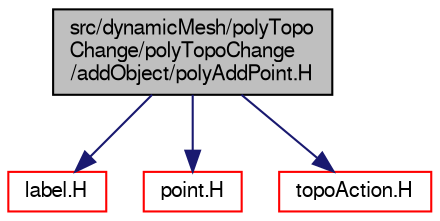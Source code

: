 digraph "src/dynamicMesh/polyTopoChange/polyTopoChange/addObject/polyAddPoint.H"
{
  bgcolor="transparent";
  edge [fontname="FreeSans",fontsize="10",labelfontname="FreeSans",labelfontsize="10"];
  node [fontname="FreeSans",fontsize="10",shape=record];
  Node1 [label="src/dynamicMesh/polyTopo\lChange/polyTopoChange\l/addObject/polyAddPoint.H",height=0.2,width=0.4,color="black", fillcolor="grey75", style="filled" fontcolor="black"];
  Node1 -> Node2 [color="midnightblue",fontsize="10",style="solid",fontname="FreeSans"];
  Node2 [label="label.H",height=0.2,width=0.4,color="red",URL="$a08422.html"];
  Node1 -> Node3 [color="midnightblue",fontsize="10",style="solid",fontname="FreeSans"];
  Node3 [label="point.H",height=0.2,width=0.4,color="red",URL="$a08312.html"];
  Node1 -> Node4 [color="midnightblue",fontsize="10",style="solid",fontname="FreeSans"];
  Node4 [label="topoAction.H",height=0.2,width=0.4,color="red",URL="$a04504.html"];
}
